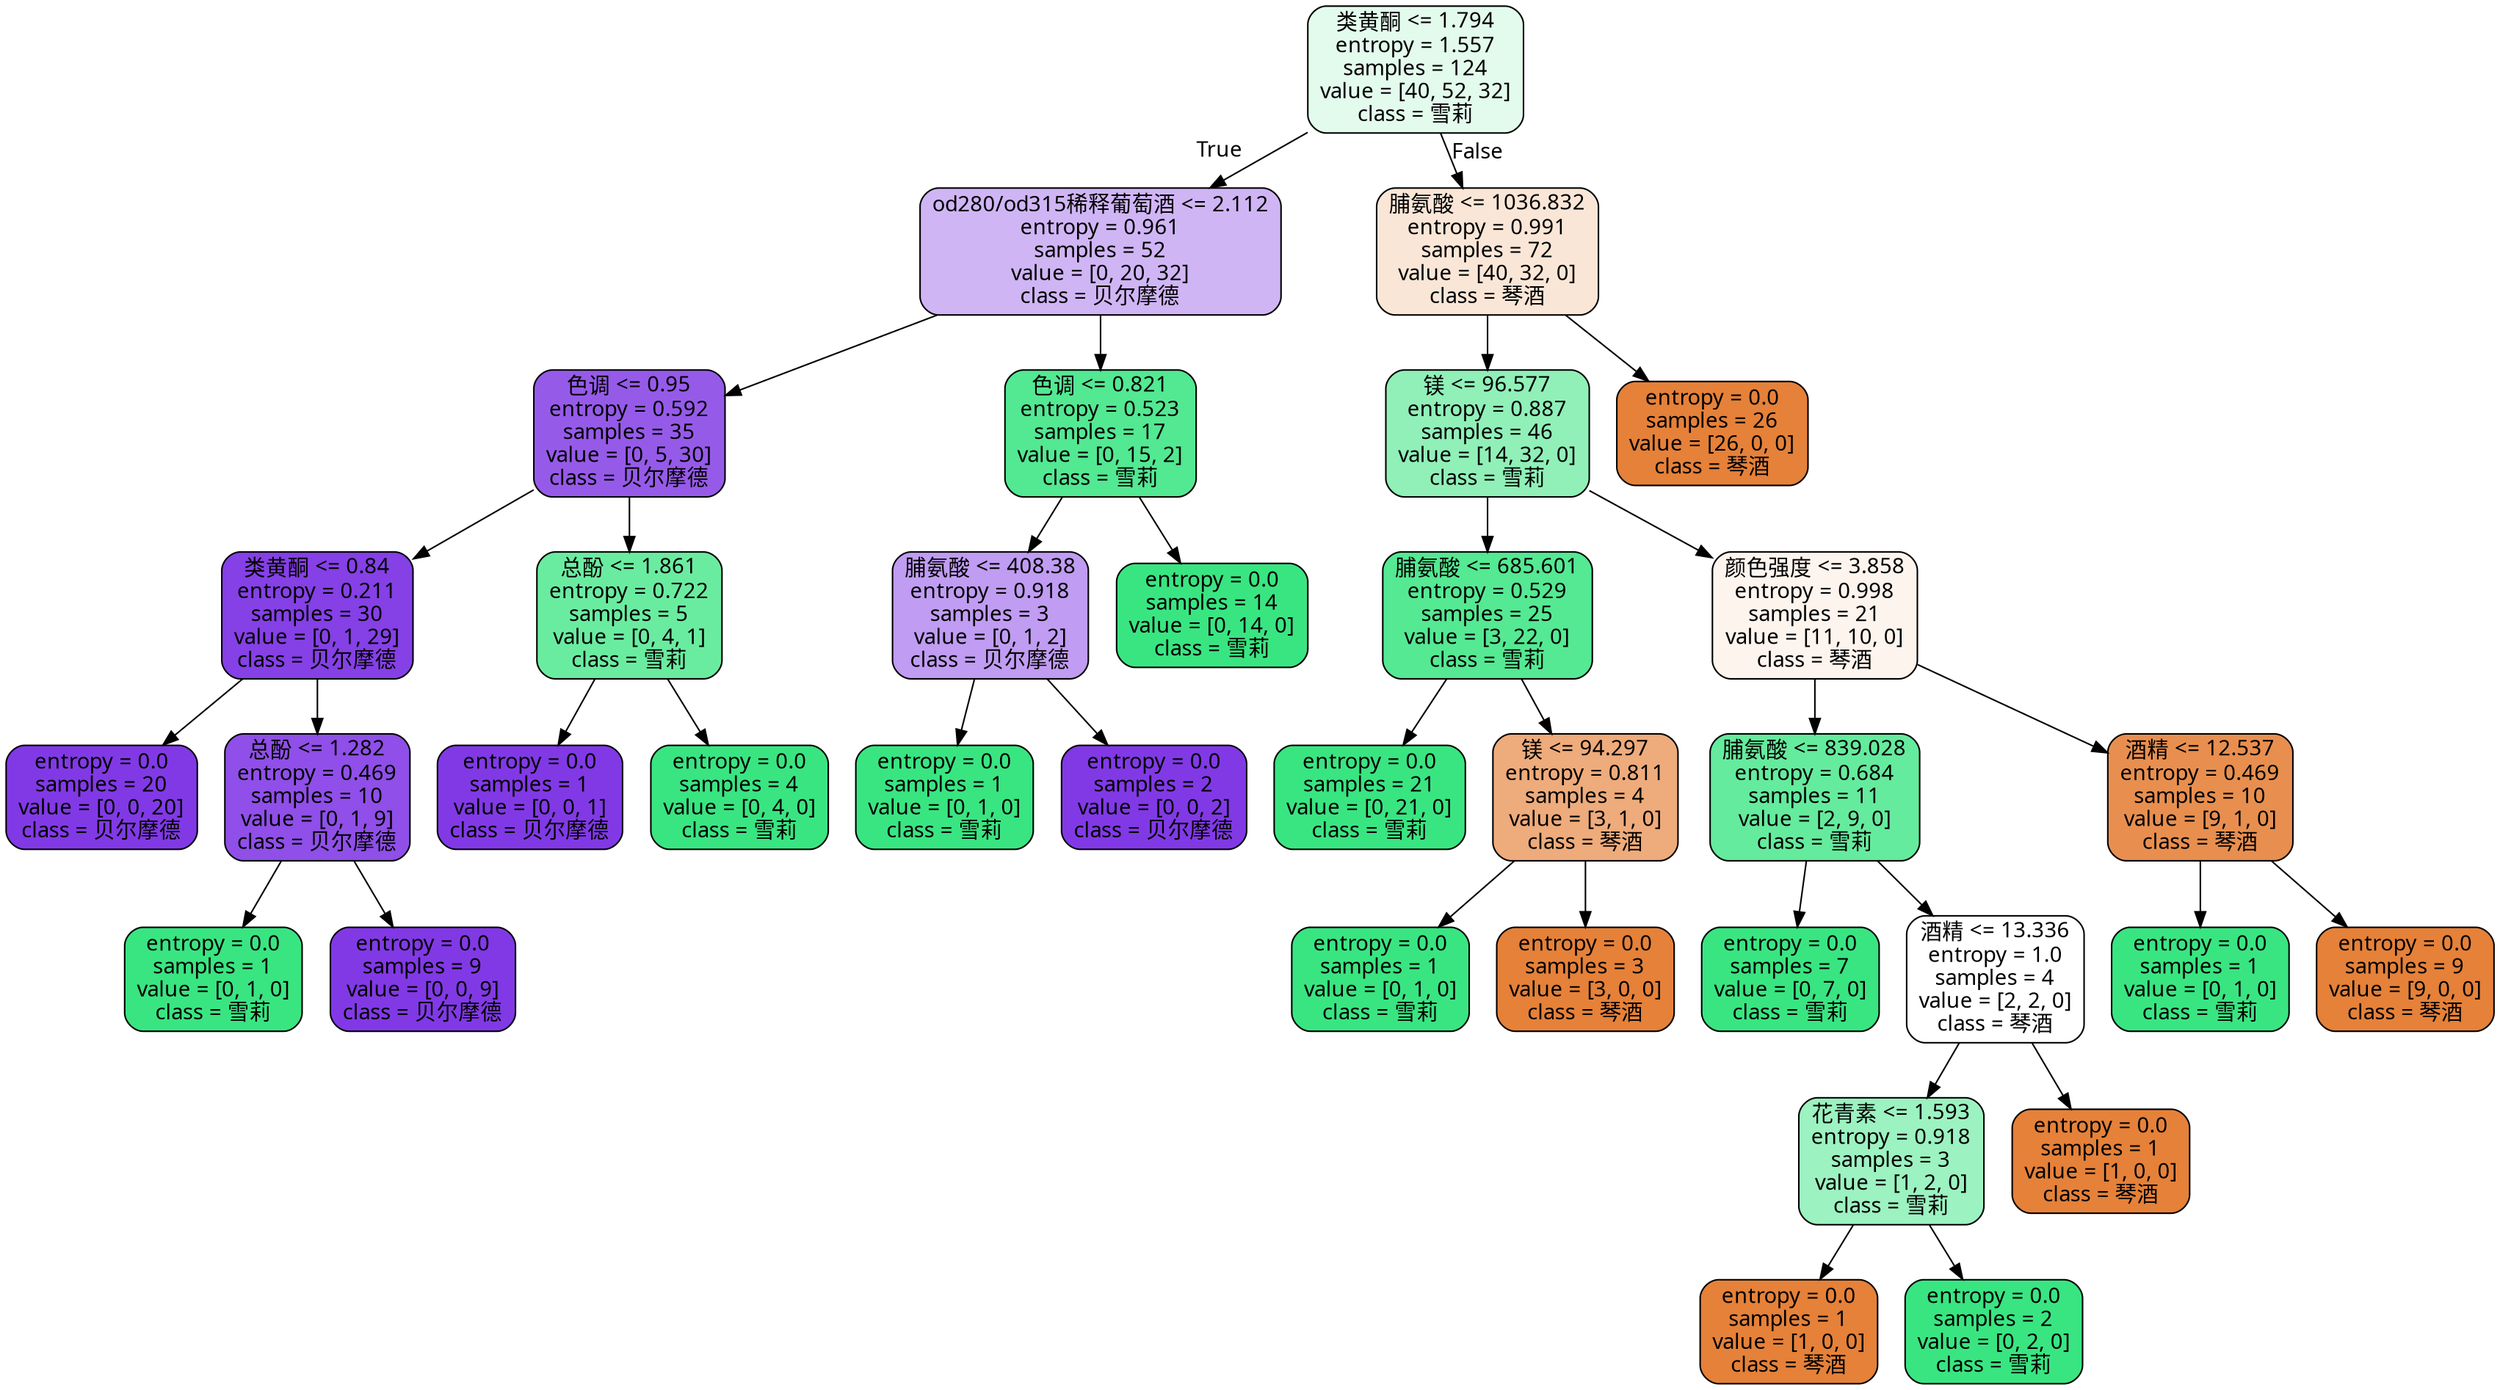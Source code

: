 digraph Tree {
node [shape=box, style="filled, rounded", color="black", fontname="FangSong"] ;
edge [fontname="FangSong"] ;
0 [label="类黄酮 <= 1.794\nentropy = 1.557\nsamples = 124\nvalue = [40, 52, 32]\nclass = 雪莉", fillcolor="#e3fbed"] ;
1 [label="od280/od315稀释葡萄酒 <= 2.112\nentropy = 0.961\nsamples = 52\nvalue = [0, 20, 32]\nclass = 贝尔摩德", fillcolor="#d0b5f5"] ;
0 -> 1 [labeldistance=2.5, labelangle=45, headlabel="True"] ;
2 [label="色调 <= 0.95\nentropy = 0.592\nsamples = 35\nvalue = [0, 5, 30]\nclass = 贝尔摩德", fillcolor="#965ae9"] ;
1 -> 2 ;
3 [label="类黄酮 <= 0.84\nentropy = 0.211\nsamples = 30\nvalue = [0, 1, 29]\nclass = 贝尔摩德", fillcolor="#8540e6"] ;
2 -> 3 ;
4 [label="entropy = 0.0\nsamples = 20\nvalue = [0, 0, 20]\nclass = 贝尔摩德", fillcolor="#8139e5"] ;
3 -> 4 ;
5 [label="总酚 <= 1.282\nentropy = 0.469\nsamples = 10\nvalue = [0, 1, 9]\nclass = 贝尔摩德", fillcolor="#8f4fe8"] ;
3 -> 5 ;
6 [label="entropy = 0.0\nsamples = 1\nvalue = [0, 1, 0]\nclass = 雪莉", fillcolor="#39e581"] ;
5 -> 6 ;
7 [label="entropy = 0.0\nsamples = 9\nvalue = [0, 0, 9]\nclass = 贝尔摩德", fillcolor="#8139e5"] ;
5 -> 7 ;
8 [label="总酚 <= 1.861\nentropy = 0.722\nsamples = 5\nvalue = [0, 4, 1]\nclass = 雪莉", fillcolor="#6aeca0"] ;
2 -> 8 ;
9 [label="entropy = 0.0\nsamples = 1\nvalue = [0, 0, 1]\nclass = 贝尔摩德", fillcolor="#8139e5"] ;
8 -> 9 ;
10 [label="entropy = 0.0\nsamples = 4\nvalue = [0, 4, 0]\nclass = 雪莉", fillcolor="#39e581"] ;
8 -> 10 ;
11 [label="色调 <= 0.821\nentropy = 0.523\nsamples = 17\nvalue = [0, 15, 2]\nclass = 雪莉", fillcolor="#53e892"] ;
1 -> 11 ;
12 [label="脯氨酸 <= 408.38\nentropy = 0.918\nsamples = 3\nvalue = [0, 1, 2]\nclass = 贝尔摩德", fillcolor="#c09cf2"] ;
11 -> 12 ;
13 [label="entropy = 0.0\nsamples = 1\nvalue = [0, 1, 0]\nclass = 雪莉", fillcolor="#39e581"] ;
12 -> 13 ;
14 [label="entropy = 0.0\nsamples = 2\nvalue = [0, 0, 2]\nclass = 贝尔摩德", fillcolor="#8139e5"] ;
12 -> 14 ;
15 [label="entropy = 0.0\nsamples = 14\nvalue = [0, 14, 0]\nclass = 雪莉", fillcolor="#39e581"] ;
11 -> 15 ;
16 [label="脯氨酸 <= 1036.832\nentropy = 0.991\nsamples = 72\nvalue = [40, 32, 0]\nclass = 琴酒", fillcolor="#fae6d7"] ;
0 -> 16 [labeldistance=2.5, labelangle=-45, headlabel="False"] ;
17 [label="镁 <= 96.577\nentropy = 0.887\nsamples = 46\nvalue = [14, 32, 0]\nclass = 雪莉", fillcolor="#90f0b8"] ;
16 -> 17 ;
18 [label="脯氨酸 <= 685.601\nentropy = 0.529\nsamples = 25\nvalue = [3, 22, 0]\nclass = 雪莉", fillcolor="#54e992"] ;
17 -> 18 ;
19 [label="entropy = 0.0\nsamples = 21\nvalue = [0, 21, 0]\nclass = 雪莉", fillcolor="#39e581"] ;
18 -> 19 ;
20 [label="镁 <= 94.297\nentropy = 0.811\nsamples = 4\nvalue = [3, 1, 0]\nclass = 琴酒", fillcolor="#eeab7b"] ;
18 -> 20 ;
21 [label="entropy = 0.0\nsamples = 1\nvalue = [0, 1, 0]\nclass = 雪莉", fillcolor="#39e581"] ;
20 -> 21 ;
22 [label="entropy = 0.0\nsamples = 3\nvalue = [3, 0, 0]\nclass = 琴酒", fillcolor="#e58139"] ;
20 -> 22 ;
23 [label="颜色强度 <= 3.858\nentropy = 0.998\nsamples = 21\nvalue = [11, 10, 0]\nclass = 琴酒", fillcolor="#fdf4ed"] ;
17 -> 23 ;
24 [label="脯氨酸 <= 839.028\nentropy = 0.684\nsamples = 11\nvalue = [2, 9, 0]\nclass = 雪莉", fillcolor="#65eb9d"] ;
23 -> 24 ;
25 [label="entropy = 0.0\nsamples = 7\nvalue = [0, 7, 0]\nclass = 雪莉", fillcolor="#39e581"] ;
24 -> 25 ;
26 [label="酒精 <= 13.336\nentropy = 1.0\nsamples = 4\nvalue = [2, 2, 0]\nclass = 琴酒", fillcolor="#ffffff"] ;
24 -> 26 ;
27 [label="花青素 <= 1.593\nentropy = 0.918\nsamples = 3\nvalue = [1, 2, 0]\nclass = 雪莉", fillcolor="#9cf2c0"] ;
26 -> 27 ;
28 [label="entropy = 0.0\nsamples = 1\nvalue = [1, 0, 0]\nclass = 琴酒", fillcolor="#e58139"] ;
27 -> 28 ;
29 [label="entropy = 0.0\nsamples = 2\nvalue = [0, 2, 0]\nclass = 雪莉", fillcolor="#39e581"] ;
27 -> 29 ;
30 [label="entropy = 0.0\nsamples = 1\nvalue = [1, 0, 0]\nclass = 琴酒", fillcolor="#e58139"] ;
26 -> 30 ;
31 [label="酒精 <= 12.537\nentropy = 0.469\nsamples = 10\nvalue = [9, 1, 0]\nclass = 琴酒", fillcolor="#e88f4f"] ;
23 -> 31 ;
32 [label="entropy = 0.0\nsamples = 1\nvalue = [0, 1, 0]\nclass = 雪莉", fillcolor="#39e581"] ;
31 -> 32 ;
33 [label="entropy = 0.0\nsamples = 9\nvalue = [9, 0, 0]\nclass = 琴酒", fillcolor="#e58139"] ;
31 -> 33 ;
34 [label="entropy = 0.0\nsamples = 26\nvalue = [26, 0, 0]\nclass = 琴酒", fillcolor="#e58139"] ;
16 -> 34 ;
}
